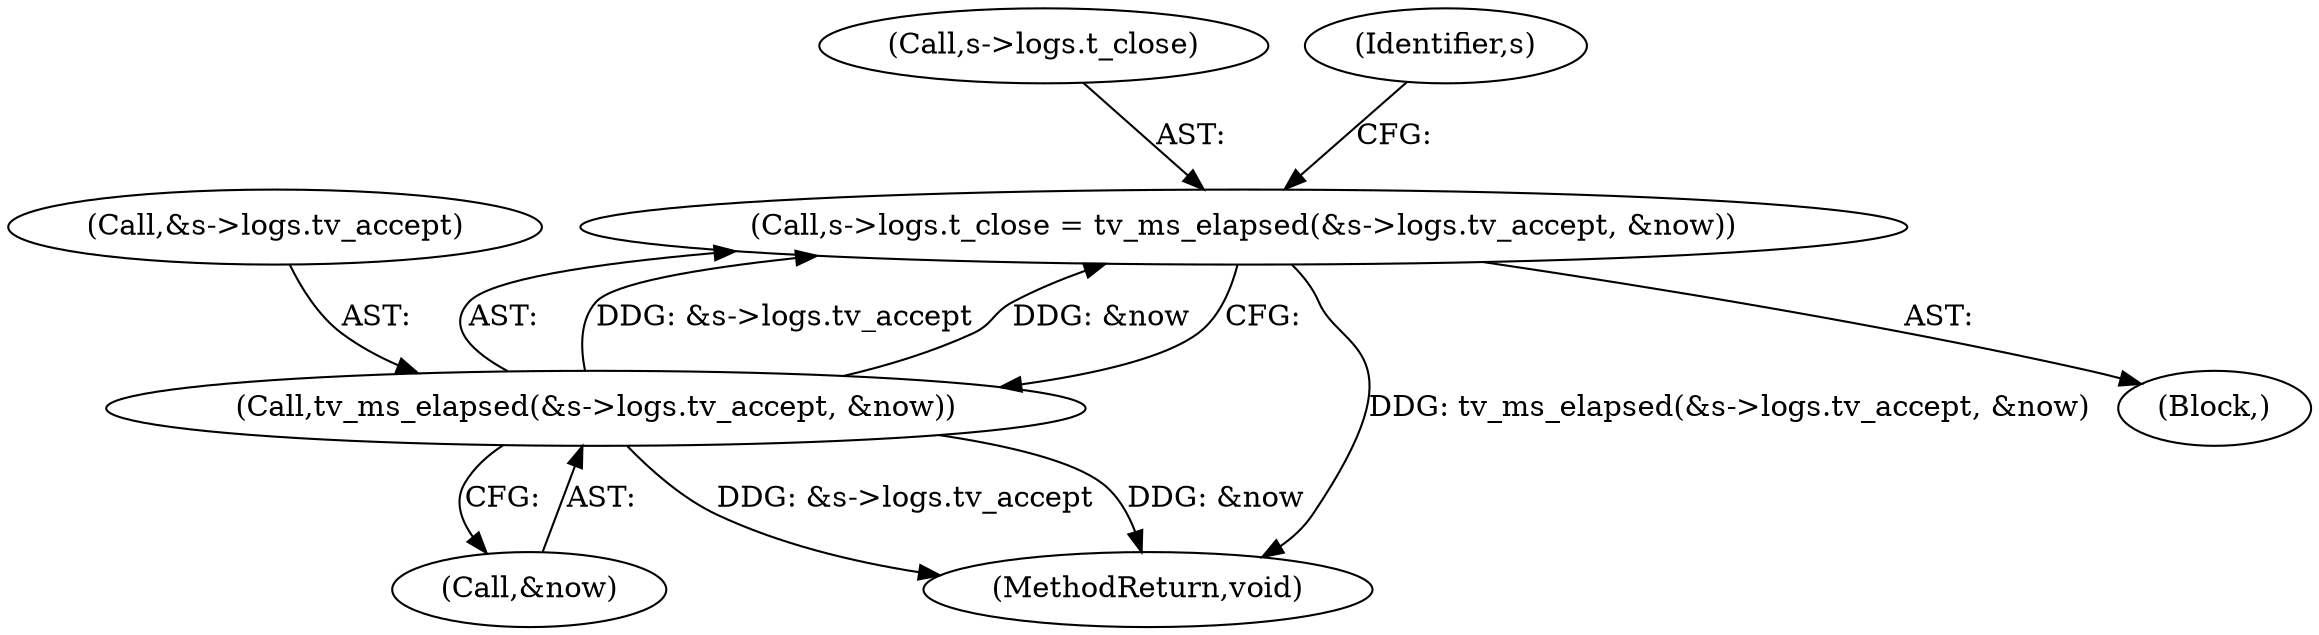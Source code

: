 digraph "0_haproxy_b4d05093bc89f71377230228007e69a1434c1a0c@API" {
"1000190" [label="(Call,s->logs.t_close = tv_ms_elapsed(&s->logs.tv_accept, &now))"];
"1000196" [label="(Call,tv_ms_elapsed(&s->logs.tv_accept, &now))"];
"1000191" [label="(Call,s->logs.t_close)"];
"1000197" [label="(Call,&s->logs.tv_accept)"];
"1000903" [label="(MethodReturn,void)"];
"1000206" [label="(Identifier,s)"];
"1000196" [label="(Call,tv_ms_elapsed(&s->logs.tv_accept, &now))"];
"1000190" [label="(Call,s->logs.t_close = tv_ms_elapsed(&s->logs.tv_accept, &now))"];
"1000118" [label="(Block,)"];
"1000203" [label="(Call,&now)"];
"1000190" -> "1000118"  [label="AST: "];
"1000190" -> "1000196"  [label="CFG: "];
"1000191" -> "1000190"  [label="AST: "];
"1000196" -> "1000190"  [label="AST: "];
"1000206" -> "1000190"  [label="CFG: "];
"1000190" -> "1000903"  [label="DDG: tv_ms_elapsed(&s->logs.tv_accept, &now)"];
"1000196" -> "1000190"  [label="DDG: &s->logs.tv_accept"];
"1000196" -> "1000190"  [label="DDG: &now"];
"1000196" -> "1000203"  [label="CFG: "];
"1000197" -> "1000196"  [label="AST: "];
"1000203" -> "1000196"  [label="AST: "];
"1000196" -> "1000903"  [label="DDG: &now"];
"1000196" -> "1000903"  [label="DDG: &s->logs.tv_accept"];
}
